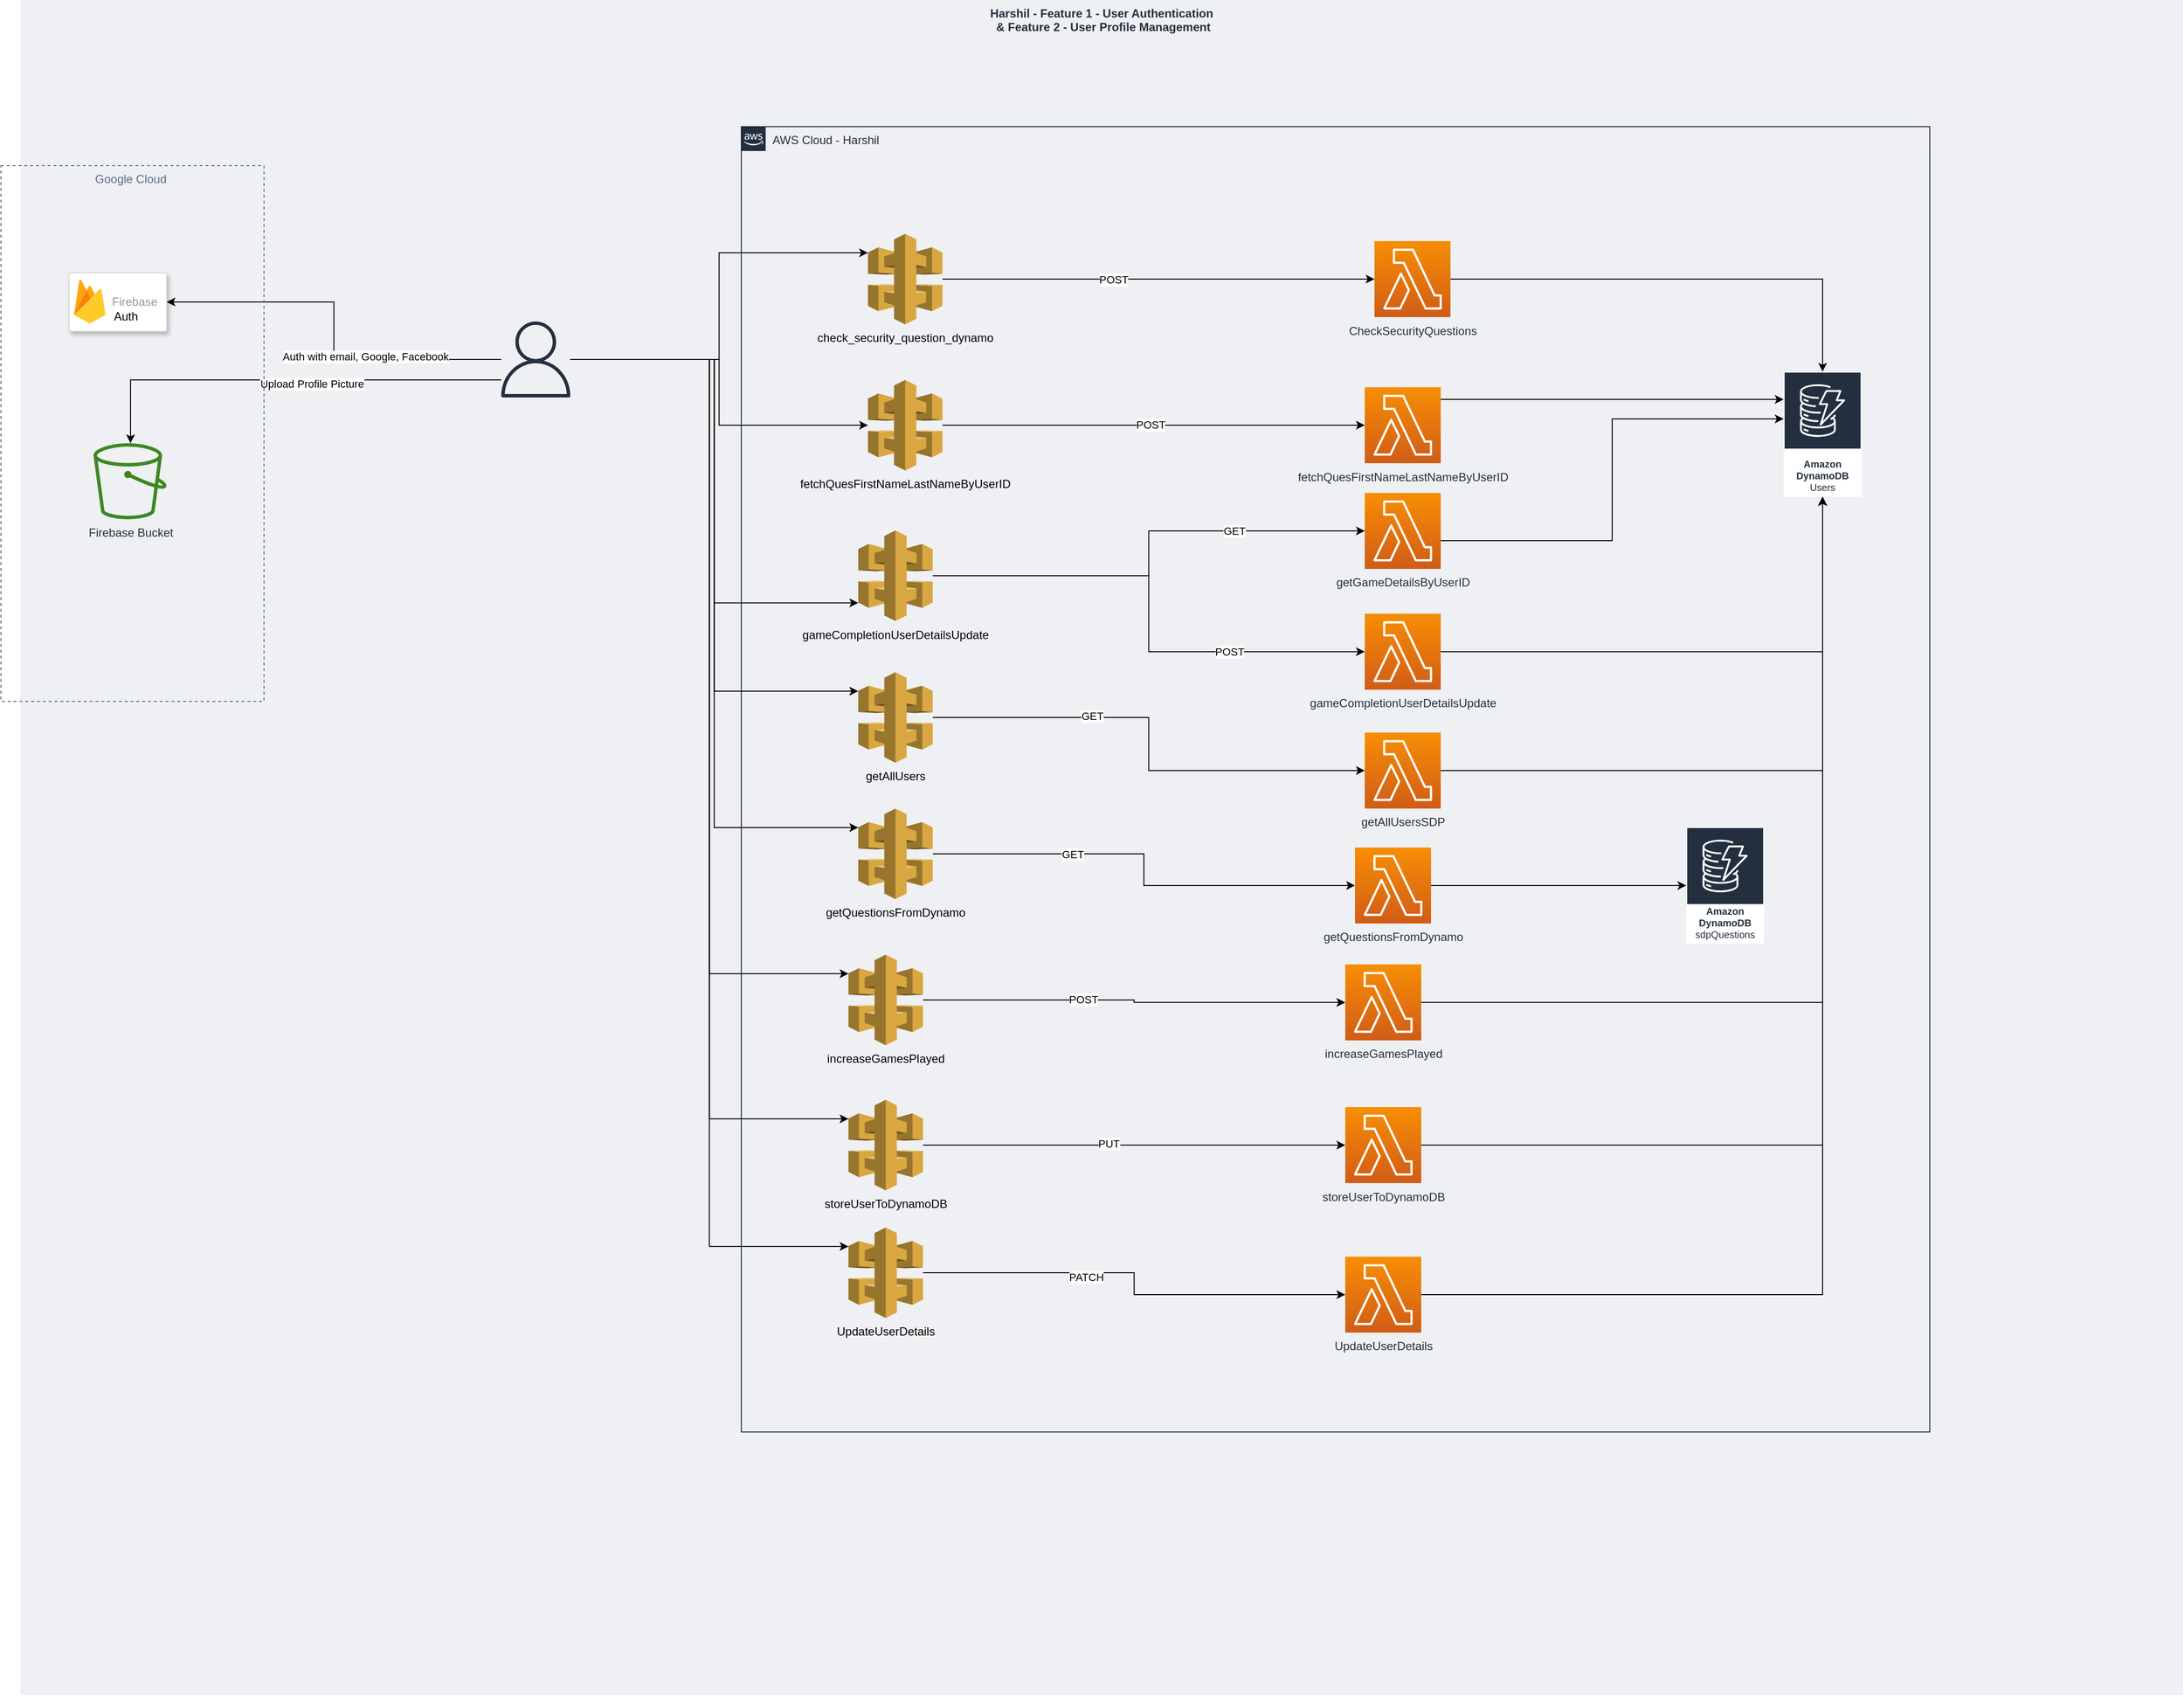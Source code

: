 <mxfile version="21.6.6" type="device">
  <diagram name="Page-1" id="Jjc7R5ZdaMOm0w6R251f">
    <mxGraphModel dx="5610" dy="2143" grid="1" gridSize="10" guides="1" tooltips="1" connect="1" arrows="1" fold="1" page="1" pageScale="1" pageWidth="827" pageHeight="1169" math="0" shadow="0">
      <root>
        <mxCell id="0" />
        <mxCell id="1" parent="0" />
        <mxCell id="j3tMJ75PGgOThGVsg167-65" value="&lt;b&gt;Harshil - Feature 1 -&amp;nbsp;User Authentication&lt;br&gt;&amp;nbsp;&amp;amp; Feature 2 -&amp;nbsp;User Profile Management&lt;/b&gt;" style="fillColor=#EFF0F3;strokeColor=none;dashed=0;verticalAlign=top;fontStyle=0;fontColor=#232F3D;whiteSpace=wrap;html=1;" vertex="1" parent="1">
          <mxGeometry x="-800" y="40" width="2220" height="1740" as="geometry" />
        </mxCell>
        <mxCell id="j3tMJ75PGgOThGVsg167-12" style="edgeStyle=orthogonalEdgeStyle;rounded=0;orthogonalLoop=1;jettySize=auto;html=1;entryX=0;entryY=0.21;entryDx=0;entryDy=0;entryPerimeter=0;" edge="1" parent="1" source="MUI-Xdzw0gOR01t9gRZl-2" target="MUI-Xdzw0gOR01t9gRZl-6">
          <mxGeometry relative="1" as="geometry" />
        </mxCell>
        <mxCell id="j3tMJ75PGgOThGVsg167-37" style="edgeStyle=orthogonalEdgeStyle;rounded=0;orthogonalLoop=1;jettySize=auto;html=1;" edge="1" parent="1" source="MUI-Xdzw0gOR01t9gRZl-2" target="j3tMJ75PGgOThGVsg167-1">
          <mxGeometry relative="1" as="geometry" />
        </mxCell>
        <mxCell id="j3tMJ75PGgOThGVsg167-38" style="edgeStyle=orthogonalEdgeStyle;rounded=0;orthogonalLoop=1;jettySize=auto;html=1;entryX=0;entryY=0.8;entryDx=0;entryDy=0;entryPerimeter=0;" edge="1" parent="1" source="MUI-Xdzw0gOR01t9gRZl-2" target="j3tMJ75PGgOThGVsg167-3">
          <mxGeometry relative="1" as="geometry">
            <mxPoint x="-210" y="700" as="targetPoint" />
          </mxGeometry>
        </mxCell>
        <mxCell id="j3tMJ75PGgOThGVsg167-39" style="edgeStyle=orthogonalEdgeStyle;rounded=0;orthogonalLoop=1;jettySize=auto;html=1;entryX=0;entryY=0.21;entryDx=0;entryDy=0;entryPerimeter=0;" edge="1" parent="1" source="MUI-Xdzw0gOR01t9gRZl-2" target="j3tMJ75PGgOThGVsg167-2">
          <mxGeometry relative="1" as="geometry" />
        </mxCell>
        <mxCell id="j3tMJ75PGgOThGVsg167-40" style="edgeStyle=orthogonalEdgeStyle;rounded=0;orthogonalLoop=1;jettySize=auto;html=1;entryX=0;entryY=0.21;entryDx=0;entryDy=0;entryPerimeter=0;" edge="1" parent="1" source="MUI-Xdzw0gOR01t9gRZl-2" target="j3tMJ75PGgOThGVsg167-4">
          <mxGeometry relative="1" as="geometry" />
        </mxCell>
        <mxCell id="j3tMJ75PGgOThGVsg167-41" style="edgeStyle=orthogonalEdgeStyle;rounded=0;orthogonalLoop=1;jettySize=auto;html=1;entryX=0;entryY=0.21;entryDx=0;entryDy=0;entryPerimeter=0;" edge="1" parent="1" source="MUI-Xdzw0gOR01t9gRZl-2" target="j3tMJ75PGgOThGVsg167-5">
          <mxGeometry relative="1" as="geometry" />
        </mxCell>
        <mxCell id="j3tMJ75PGgOThGVsg167-42" style="edgeStyle=orthogonalEdgeStyle;rounded=0;orthogonalLoop=1;jettySize=auto;html=1;entryX=0;entryY=0.21;entryDx=0;entryDy=0;entryPerimeter=0;" edge="1" parent="1" source="MUI-Xdzw0gOR01t9gRZl-2" target="j3tMJ75PGgOThGVsg167-6">
          <mxGeometry relative="1" as="geometry" />
        </mxCell>
        <mxCell id="j3tMJ75PGgOThGVsg167-43" style="edgeStyle=orthogonalEdgeStyle;rounded=0;orthogonalLoop=1;jettySize=auto;html=1;entryX=0;entryY=0.21;entryDx=0;entryDy=0;entryPerimeter=0;" edge="1" parent="1" source="MUI-Xdzw0gOR01t9gRZl-2" target="j3tMJ75PGgOThGVsg167-7">
          <mxGeometry relative="1" as="geometry" />
        </mxCell>
        <mxCell id="j3tMJ75PGgOThGVsg167-59" style="edgeStyle=orthogonalEdgeStyle;rounded=0;orthogonalLoop=1;jettySize=auto;html=1;entryX=1;entryY=0.5;entryDx=0;entryDy=0;" edge="1" parent="1" source="MUI-Xdzw0gOR01t9gRZl-2" target="j3tMJ75PGgOThGVsg167-57">
          <mxGeometry relative="1" as="geometry" />
        </mxCell>
        <mxCell id="j3tMJ75PGgOThGVsg167-64" value="Auth with email, Google, Facebook" style="edgeLabel;html=1;align=center;verticalAlign=middle;resizable=0;points=[];" vertex="1" connectable="0" parent="j3tMJ75PGgOThGVsg167-59">
          <mxGeometry x="-0.305" y="-3" relative="1" as="geometry">
            <mxPoint as="offset" />
          </mxGeometry>
        </mxCell>
        <mxCell id="j3tMJ75PGgOThGVsg167-61" style="edgeStyle=orthogonalEdgeStyle;rounded=0;orthogonalLoop=1;jettySize=auto;html=1;" edge="1" parent="1" source="MUI-Xdzw0gOR01t9gRZl-2" target="j3tMJ75PGgOThGVsg167-60">
          <mxGeometry relative="1" as="geometry">
            <Array as="points">
              <mxPoint x="-687" y="430" />
            </Array>
          </mxGeometry>
        </mxCell>
        <mxCell id="j3tMJ75PGgOThGVsg167-63" value="Upload Profile Picture" style="edgeLabel;html=1;align=center;verticalAlign=middle;resizable=0;points=[];" vertex="1" connectable="0" parent="j3tMJ75PGgOThGVsg167-61">
          <mxGeometry x="-0.126" y="5" relative="1" as="geometry">
            <mxPoint y="-1" as="offset" />
          </mxGeometry>
        </mxCell>
        <mxCell id="MUI-Xdzw0gOR01t9gRZl-2" value="" style="sketch=0;outlineConnect=0;fontColor=#232F3E;gradientColor=none;fillColor=#232F3D;strokeColor=none;dashed=0;verticalLabelPosition=bottom;verticalAlign=top;align=center;html=1;fontSize=12;fontStyle=0;aspect=fixed;pointerEvents=1;shape=mxgraph.aws4.user;" parent="1" vertex="1">
          <mxGeometry x="-310" y="370" width="78" height="78" as="geometry" />
        </mxCell>
        <mxCell id="MUI-Xdzw0gOR01t9gRZl-5" value="AWS Cloud - Harshil" style="points=[[0,0],[0.25,0],[0.5,0],[0.75,0],[1,0],[1,0.25],[1,0.5],[1,0.75],[1,1],[0.75,1],[0.5,1],[0.25,1],[0,1],[0,0.75],[0,0.5],[0,0.25]];outlineConnect=0;gradientColor=none;html=1;whiteSpace=wrap;fontSize=12;fontStyle=0;container=1;pointerEvents=0;collapsible=0;recursiveResize=0;shape=mxgraph.aws4.group;grIcon=mxgraph.aws4.group_aws_cloud_alt;strokeColor=#232F3E;fillColor=none;verticalAlign=top;align=left;spacingLeft=30;fontColor=#232F3E;dashed=0;" parent="1" vertex="1">
          <mxGeometry x="-60" y="170" width="1220" height="1340" as="geometry" />
        </mxCell>
        <mxCell id="j3tMJ75PGgOThGVsg167-10" style="edgeStyle=orthogonalEdgeStyle;rounded=0;orthogonalLoop=1;jettySize=auto;html=1;" edge="1" parent="MUI-Xdzw0gOR01t9gRZl-5" source="MUI-Xdzw0gOR01t9gRZl-6" target="j3tMJ75PGgOThGVsg167-9">
          <mxGeometry relative="1" as="geometry" />
        </mxCell>
        <mxCell id="j3tMJ75PGgOThGVsg167-11" value="POST" style="edgeLabel;html=1;align=center;verticalAlign=middle;resizable=0;points=[];" vertex="1" connectable="0" parent="j3tMJ75PGgOThGVsg167-10">
          <mxGeometry x="-0.261" y="3" relative="1" as="geometry">
            <mxPoint x="11" y="3" as="offset" />
          </mxGeometry>
        </mxCell>
        <mxCell id="MUI-Xdzw0gOR01t9gRZl-6" value="check_security_question_dynamo" style="outlineConnect=0;dashed=0;verticalLabelPosition=bottom;verticalAlign=top;align=center;html=1;shape=mxgraph.aws3.api_gateway;fillColor=#D9A741;gradientColor=none;" parent="MUI-Xdzw0gOR01t9gRZl-5" vertex="1">
          <mxGeometry x="130" y="110" width="76.5" height="93" as="geometry" />
        </mxCell>
        <mxCell id="j3tMJ75PGgOThGVsg167-14" style="edgeStyle=orthogonalEdgeStyle;rounded=0;orthogonalLoop=1;jettySize=auto;html=1;" edge="1" parent="MUI-Xdzw0gOR01t9gRZl-5" source="j3tMJ75PGgOThGVsg167-1" target="j3tMJ75PGgOThGVsg167-13">
          <mxGeometry relative="1" as="geometry" />
        </mxCell>
        <mxCell id="j3tMJ75PGgOThGVsg167-15" value="POST" style="edgeLabel;html=1;align=center;verticalAlign=middle;resizable=0;points=[];" vertex="1" connectable="0" parent="j3tMJ75PGgOThGVsg167-14">
          <mxGeometry x="-0.014" y="1" relative="1" as="geometry">
            <mxPoint as="offset" />
          </mxGeometry>
        </mxCell>
        <mxCell id="j3tMJ75PGgOThGVsg167-1" value="fetchQuesFirstNameLastNameByUserID" style="outlineConnect=0;dashed=0;verticalLabelPosition=bottom;verticalAlign=top;align=center;html=1;shape=mxgraph.aws3.api_gateway;fillColor=#D9A741;gradientColor=none;" vertex="1" parent="MUI-Xdzw0gOR01t9gRZl-5">
          <mxGeometry x="130" y="260" width="76.5" height="93" as="geometry" />
        </mxCell>
        <mxCell id="j3tMJ75PGgOThGVsg167-23" style="edgeStyle=orthogonalEdgeStyle;rounded=0;orthogonalLoop=1;jettySize=auto;html=1;entryX=0;entryY=0.5;entryDx=0;entryDy=0;entryPerimeter=0;" edge="1" parent="MUI-Xdzw0gOR01t9gRZl-5" source="j3tMJ75PGgOThGVsg167-2" target="j3tMJ75PGgOThGVsg167-22">
          <mxGeometry relative="1" as="geometry" />
        </mxCell>
        <mxCell id="j3tMJ75PGgOThGVsg167-24" value="GET" style="edgeLabel;html=1;align=center;verticalAlign=middle;resizable=0;points=[];" vertex="1" connectable="0" parent="j3tMJ75PGgOThGVsg167-23">
          <mxGeometry x="-0.345" y="2" relative="1" as="geometry">
            <mxPoint as="offset" />
          </mxGeometry>
        </mxCell>
        <mxCell id="j3tMJ75PGgOThGVsg167-2" value="getAllUsers" style="outlineConnect=0;dashed=0;verticalLabelPosition=bottom;verticalAlign=top;align=center;html=1;shape=mxgraph.aws3.api_gateway;fillColor=#D9A741;gradientColor=none;" vertex="1" parent="MUI-Xdzw0gOR01t9gRZl-5">
          <mxGeometry x="120" y="560" width="76.5" height="93" as="geometry" />
        </mxCell>
        <mxCell id="j3tMJ75PGgOThGVsg167-26" style="edgeStyle=orthogonalEdgeStyle;rounded=0;orthogonalLoop=1;jettySize=auto;html=1;" edge="1" parent="MUI-Xdzw0gOR01t9gRZl-5" source="j3tMJ75PGgOThGVsg167-4" target="j3tMJ75PGgOThGVsg167-25">
          <mxGeometry relative="1" as="geometry" />
        </mxCell>
        <mxCell id="j3tMJ75PGgOThGVsg167-27" value="GET" style="edgeLabel;html=1;align=center;verticalAlign=middle;resizable=0;points=[];" vertex="1" connectable="0" parent="j3tMJ75PGgOThGVsg167-26">
          <mxGeometry x="-0.387" relative="1" as="geometry">
            <mxPoint as="offset" />
          </mxGeometry>
        </mxCell>
        <mxCell id="j3tMJ75PGgOThGVsg167-4" value="getQuestionsFromDynamo" style="outlineConnect=0;dashed=0;verticalLabelPosition=bottom;verticalAlign=top;align=center;html=1;shape=mxgraph.aws3.api_gateway;fillColor=#D9A741;gradientColor=none;" vertex="1" parent="MUI-Xdzw0gOR01t9gRZl-5">
          <mxGeometry x="120" y="700" width="76.5" height="93" as="geometry" />
        </mxCell>
        <mxCell id="j3tMJ75PGgOThGVsg167-32" style="edgeStyle=orthogonalEdgeStyle;rounded=0;orthogonalLoop=1;jettySize=auto;html=1;" edge="1" parent="MUI-Xdzw0gOR01t9gRZl-5" source="j3tMJ75PGgOThGVsg167-6" target="j3tMJ75PGgOThGVsg167-31">
          <mxGeometry relative="1" as="geometry" />
        </mxCell>
        <mxCell id="j3tMJ75PGgOThGVsg167-33" value="PUT" style="edgeLabel;html=1;align=center;verticalAlign=middle;resizable=0;points=[];" vertex="1" connectable="0" parent="j3tMJ75PGgOThGVsg167-32">
          <mxGeometry x="-0.121" y="2" relative="1" as="geometry">
            <mxPoint as="offset" />
          </mxGeometry>
        </mxCell>
        <mxCell id="j3tMJ75PGgOThGVsg167-6" value="storeUserToDynamoDB" style="outlineConnect=0;dashed=0;verticalLabelPosition=bottom;verticalAlign=top;align=center;html=1;shape=mxgraph.aws3.api_gateway;fillColor=#D9A741;gradientColor=none;" vertex="1" parent="MUI-Xdzw0gOR01t9gRZl-5">
          <mxGeometry x="110" y="999" width="76.5" height="93" as="geometry" />
        </mxCell>
        <mxCell id="j3tMJ75PGgOThGVsg167-17" style="edgeStyle=orthogonalEdgeStyle;rounded=0;orthogonalLoop=1;jettySize=auto;html=1;" edge="1" parent="MUI-Xdzw0gOR01t9gRZl-5" source="j3tMJ75PGgOThGVsg167-3" target="j3tMJ75PGgOThGVsg167-16">
          <mxGeometry relative="1" as="geometry" />
        </mxCell>
        <mxCell id="j3tMJ75PGgOThGVsg167-18" value="GET" style="edgeLabel;html=1;align=center;verticalAlign=middle;resizable=0;points=[];" vertex="1" connectable="0" parent="j3tMJ75PGgOThGVsg167-17">
          <mxGeometry x="-0.137" y="3" relative="1" as="geometry">
            <mxPoint x="98" y="-43" as="offset" />
          </mxGeometry>
        </mxCell>
        <mxCell id="j3tMJ75PGgOThGVsg167-20" style="edgeStyle=orthogonalEdgeStyle;rounded=0;orthogonalLoop=1;jettySize=auto;html=1;" edge="1" parent="MUI-Xdzw0gOR01t9gRZl-5" source="j3tMJ75PGgOThGVsg167-3" target="j3tMJ75PGgOThGVsg167-19">
          <mxGeometry relative="1" as="geometry" />
        </mxCell>
        <mxCell id="j3tMJ75PGgOThGVsg167-21" value="POST" style="edgeLabel;html=1;align=center;verticalAlign=middle;resizable=0;points=[];" vertex="1" connectable="0" parent="j3tMJ75PGgOThGVsg167-20">
          <mxGeometry x="0.468" relative="1" as="geometry">
            <mxPoint x="-1" as="offset" />
          </mxGeometry>
        </mxCell>
        <mxCell id="j3tMJ75PGgOThGVsg167-3" value="gameCompletionUserDetailsUpdate" style="outlineConnect=0;dashed=0;verticalLabelPosition=bottom;verticalAlign=top;align=center;html=1;shape=mxgraph.aws3.api_gateway;fillColor=#D9A741;gradientColor=none;" vertex="1" parent="MUI-Xdzw0gOR01t9gRZl-5">
          <mxGeometry x="120" y="414.5" width="76.5" height="93" as="geometry" />
        </mxCell>
        <mxCell id="j3tMJ75PGgOThGVsg167-45" style="edgeStyle=orthogonalEdgeStyle;rounded=0;orthogonalLoop=1;jettySize=auto;html=1;" edge="1" parent="MUI-Xdzw0gOR01t9gRZl-5" source="j3tMJ75PGgOThGVsg167-9" target="j3tMJ75PGgOThGVsg167-44">
          <mxGeometry relative="1" as="geometry" />
        </mxCell>
        <mxCell id="j3tMJ75PGgOThGVsg167-9" value="CheckSecurityQuestions" style="sketch=0;points=[[0,0,0],[0.25,0,0],[0.5,0,0],[0.75,0,0],[1,0,0],[0,1,0],[0.25,1,0],[0.5,1,0],[0.75,1,0],[1,1,0],[0,0.25,0],[0,0.5,0],[0,0.75,0],[1,0.25,0],[1,0.5,0],[1,0.75,0]];outlineConnect=0;fontColor=#232F3E;gradientColor=#F78E04;gradientDirection=north;fillColor=#D05C17;strokeColor=#ffffff;dashed=0;verticalLabelPosition=bottom;verticalAlign=top;align=center;html=1;fontSize=12;fontStyle=0;aspect=fixed;shape=mxgraph.aws4.resourceIcon;resIcon=mxgraph.aws4.lambda;" vertex="1" parent="MUI-Xdzw0gOR01t9gRZl-5">
          <mxGeometry x="650" y="117.5" width="78" height="78" as="geometry" />
        </mxCell>
        <mxCell id="j3tMJ75PGgOThGVsg167-46" style="edgeStyle=orthogonalEdgeStyle;rounded=0;orthogonalLoop=1;jettySize=auto;html=1;" edge="1" parent="MUI-Xdzw0gOR01t9gRZl-5" source="j3tMJ75PGgOThGVsg167-13" target="j3tMJ75PGgOThGVsg167-44">
          <mxGeometry relative="1" as="geometry">
            <Array as="points">
              <mxPoint x="1010" y="280" />
              <mxPoint x="1010" y="280" />
            </Array>
          </mxGeometry>
        </mxCell>
        <mxCell id="j3tMJ75PGgOThGVsg167-13" value="fetchQuesFirstNameLastNameByUserID" style="sketch=0;points=[[0,0,0],[0.25,0,0],[0.5,0,0],[0.75,0,0],[1,0,0],[0,1,0],[0.25,1,0],[0.5,1,0],[0.75,1,0],[1,1,0],[0,0.25,0],[0,0.5,0],[0,0.75,0],[1,0.25,0],[1,0.5,0],[1,0.75,0]];outlineConnect=0;fontColor=#232F3E;gradientColor=#F78E04;gradientDirection=north;fillColor=#D05C17;strokeColor=#ffffff;dashed=0;verticalLabelPosition=bottom;verticalAlign=top;align=center;html=1;fontSize=12;fontStyle=0;aspect=fixed;shape=mxgraph.aws4.resourceIcon;resIcon=mxgraph.aws4.lambda;" vertex="1" parent="MUI-Xdzw0gOR01t9gRZl-5">
          <mxGeometry x="640" y="267.5" width="78" height="78" as="geometry" />
        </mxCell>
        <mxCell id="j3tMJ75PGgOThGVsg167-47" style="edgeStyle=orthogonalEdgeStyle;rounded=0;orthogonalLoop=1;jettySize=auto;html=1;" edge="1" parent="MUI-Xdzw0gOR01t9gRZl-5">
          <mxGeometry relative="1" as="geometry">
            <mxPoint x="718" y="425" as="sourcePoint" />
            <mxPoint x="1070" y="300" as="targetPoint" />
            <Array as="points">
              <mxPoint x="894" y="425" />
              <mxPoint x="894" y="300" />
            </Array>
          </mxGeometry>
        </mxCell>
        <mxCell id="j3tMJ75PGgOThGVsg167-16" value="getGameDetailsByUserID" style="sketch=0;points=[[0,0,0],[0.25,0,0],[0.5,0,0],[0.75,0,0],[1,0,0],[0,1,0],[0.25,1,0],[0.5,1,0],[0.75,1,0],[1,1,0],[0,0.25,0],[0,0.5,0],[0,0.75,0],[1,0.25,0],[1,0.5,0],[1,0.75,0]];outlineConnect=0;fontColor=#232F3E;gradientColor=#F78E04;gradientDirection=north;fillColor=#D05C17;strokeColor=#ffffff;dashed=0;verticalLabelPosition=bottom;verticalAlign=top;align=center;html=1;fontSize=12;fontStyle=0;aspect=fixed;shape=mxgraph.aws4.resourceIcon;resIcon=mxgraph.aws4.lambda;" vertex="1" parent="MUI-Xdzw0gOR01t9gRZl-5">
          <mxGeometry x="640" y="376" width="78" height="78" as="geometry" />
        </mxCell>
        <mxCell id="j3tMJ75PGgOThGVsg167-48" style="edgeStyle=orthogonalEdgeStyle;rounded=0;orthogonalLoop=1;jettySize=auto;html=1;exitX=1;exitY=0.5;exitDx=0;exitDy=0;exitPerimeter=0;" edge="1" parent="MUI-Xdzw0gOR01t9gRZl-5" source="j3tMJ75PGgOThGVsg167-19" target="j3tMJ75PGgOThGVsg167-44">
          <mxGeometry relative="1" as="geometry" />
        </mxCell>
        <mxCell id="j3tMJ75PGgOThGVsg167-19" value="gameCompletionUserDetailsUpdate" style="sketch=0;points=[[0,0,0],[0.25,0,0],[0.5,0,0],[0.75,0,0],[1,0,0],[0,1,0],[0.25,1,0],[0.5,1,0],[0.75,1,0],[1,1,0],[0,0.25,0],[0,0.5,0],[0,0.75,0],[1,0.25,0],[1,0.5,0],[1,0.75,0]];outlineConnect=0;fontColor=#232F3E;gradientColor=#F78E04;gradientDirection=north;fillColor=#D05C17;strokeColor=#ffffff;dashed=0;verticalLabelPosition=bottom;verticalAlign=top;align=center;html=1;fontSize=12;fontStyle=0;aspect=fixed;shape=mxgraph.aws4.resourceIcon;resIcon=mxgraph.aws4.lambda;" vertex="1" parent="MUI-Xdzw0gOR01t9gRZl-5">
          <mxGeometry x="640" y="500" width="78" height="78" as="geometry" />
        </mxCell>
        <mxCell id="j3tMJ75PGgOThGVsg167-49" style="edgeStyle=orthogonalEdgeStyle;rounded=0;orthogonalLoop=1;jettySize=auto;html=1;exitX=1;exitY=0.5;exitDx=0;exitDy=0;exitPerimeter=0;" edge="1" parent="MUI-Xdzw0gOR01t9gRZl-5" source="j3tMJ75PGgOThGVsg167-22" target="j3tMJ75PGgOThGVsg167-44">
          <mxGeometry relative="1" as="geometry" />
        </mxCell>
        <mxCell id="j3tMJ75PGgOThGVsg167-22" value="getAllUsersSDP" style="sketch=0;points=[[0,0,0],[0.25,0,0],[0.5,0,0],[0.75,0,0],[1,0,0],[0,1,0],[0.25,1,0],[0.5,1,0],[0.75,1,0],[1,1,0],[0,0.25,0],[0,0.5,0],[0,0.75,0],[1,0.25,0],[1,0.5,0],[1,0.75,0]];outlineConnect=0;fontColor=#232F3E;gradientColor=#F78E04;gradientDirection=north;fillColor=#D05C17;strokeColor=#ffffff;dashed=0;verticalLabelPosition=bottom;verticalAlign=top;align=center;html=1;fontSize=12;fontStyle=0;aspect=fixed;shape=mxgraph.aws4.resourceIcon;resIcon=mxgraph.aws4.lambda;" vertex="1" parent="MUI-Xdzw0gOR01t9gRZl-5">
          <mxGeometry x="640" y="622" width="78" height="78" as="geometry" />
        </mxCell>
        <mxCell id="j3tMJ75PGgOThGVsg167-51" style="edgeStyle=orthogonalEdgeStyle;rounded=0;orthogonalLoop=1;jettySize=auto;html=1;" edge="1" parent="MUI-Xdzw0gOR01t9gRZl-5" source="j3tMJ75PGgOThGVsg167-25" target="j3tMJ75PGgOThGVsg167-50">
          <mxGeometry relative="1" as="geometry" />
        </mxCell>
        <mxCell id="j3tMJ75PGgOThGVsg167-25" value="getQuestionsFromDynamo" style="sketch=0;points=[[0,0,0],[0.25,0,0],[0.5,0,0],[0.75,0,0],[1,0,0],[0,1,0],[0.25,1,0],[0.5,1,0],[0.75,1,0],[1,1,0],[0,0.25,0],[0,0.5,0],[0,0.75,0],[1,0.25,0],[1,0.5,0],[1,0.75,0]];outlineConnect=0;fontColor=#232F3E;gradientColor=#F78E04;gradientDirection=north;fillColor=#D05C17;strokeColor=#ffffff;dashed=0;verticalLabelPosition=bottom;verticalAlign=top;align=center;html=1;fontSize=12;fontStyle=0;aspect=fixed;shape=mxgraph.aws4.resourceIcon;resIcon=mxgraph.aws4.lambda;" vertex="1" parent="MUI-Xdzw0gOR01t9gRZl-5">
          <mxGeometry x="630" y="740" width="78" height="78" as="geometry" />
        </mxCell>
        <mxCell id="j3tMJ75PGgOThGVsg167-52" style="edgeStyle=orthogonalEdgeStyle;rounded=0;orthogonalLoop=1;jettySize=auto;html=1;" edge="1" parent="MUI-Xdzw0gOR01t9gRZl-5" source="j3tMJ75PGgOThGVsg167-28" target="j3tMJ75PGgOThGVsg167-44">
          <mxGeometry relative="1" as="geometry" />
        </mxCell>
        <mxCell id="j3tMJ75PGgOThGVsg167-28" value="increaseGamesPlayed" style="sketch=0;points=[[0,0,0],[0.25,0,0],[0.5,0,0],[0.75,0,0],[1,0,0],[0,1,0],[0.25,1,0],[0.5,1,0],[0.75,1,0],[1,1,0],[0,0.25,0],[0,0.5,0],[0,0.75,0],[1,0.25,0],[1,0.5,0],[1,0.75,0]];outlineConnect=0;fontColor=#232F3E;gradientColor=#F78E04;gradientDirection=north;fillColor=#D05C17;strokeColor=#ffffff;dashed=0;verticalLabelPosition=bottom;verticalAlign=top;align=center;html=1;fontSize=12;fontStyle=0;aspect=fixed;shape=mxgraph.aws4.resourceIcon;resIcon=mxgraph.aws4.lambda;" vertex="1" parent="MUI-Xdzw0gOR01t9gRZl-5">
          <mxGeometry x="620" y="860" width="78" height="78" as="geometry" />
        </mxCell>
        <mxCell id="j3tMJ75PGgOThGVsg167-53" style="edgeStyle=orthogonalEdgeStyle;rounded=0;orthogonalLoop=1;jettySize=auto;html=1;" edge="1" parent="MUI-Xdzw0gOR01t9gRZl-5" source="j3tMJ75PGgOThGVsg167-31" target="j3tMJ75PGgOThGVsg167-44">
          <mxGeometry relative="1" as="geometry" />
        </mxCell>
        <mxCell id="j3tMJ75PGgOThGVsg167-31" value="storeUserToDynamoDB" style="sketch=0;points=[[0,0,0],[0.25,0,0],[0.5,0,0],[0.75,0,0],[1,0,0],[0,1,0],[0.25,1,0],[0.5,1,0],[0.75,1,0],[1,1,0],[0,0.25,0],[0,0.5,0],[0,0.75,0],[1,0.25,0],[1,0.5,0],[1,0.75,0]];outlineConnect=0;fontColor=#232F3E;gradientColor=#F78E04;gradientDirection=north;fillColor=#D05C17;strokeColor=#ffffff;dashed=0;verticalLabelPosition=bottom;verticalAlign=top;align=center;html=1;fontSize=12;fontStyle=0;aspect=fixed;shape=mxgraph.aws4.resourceIcon;resIcon=mxgraph.aws4.lambda;" vertex="1" parent="MUI-Xdzw0gOR01t9gRZl-5">
          <mxGeometry x="620" y="1006.5" width="78" height="78" as="geometry" />
        </mxCell>
        <mxCell id="j3tMJ75PGgOThGVsg167-55" style="edgeStyle=orthogonalEdgeStyle;rounded=0;orthogonalLoop=1;jettySize=auto;html=1;" edge="1" parent="MUI-Xdzw0gOR01t9gRZl-5" source="j3tMJ75PGgOThGVsg167-34" target="j3tMJ75PGgOThGVsg167-44">
          <mxGeometry relative="1" as="geometry" />
        </mxCell>
        <mxCell id="j3tMJ75PGgOThGVsg167-34" value="UpdateUserDetails" style="sketch=0;points=[[0,0,0],[0.25,0,0],[0.5,0,0],[0.75,0,0],[1,0,0],[0,1,0],[0.25,1,0],[0.5,1,0],[0.75,1,0],[1,1,0],[0,0.25,0],[0,0.5,0],[0,0.75,0],[1,0.25,0],[1,0.5,0],[1,0.75,0]];outlineConnect=0;fontColor=#232F3E;gradientColor=#F78E04;gradientDirection=north;fillColor=#D05C17;strokeColor=#ffffff;dashed=0;verticalLabelPosition=bottom;verticalAlign=top;align=center;html=1;fontSize=12;fontStyle=0;aspect=fixed;shape=mxgraph.aws4.resourceIcon;resIcon=mxgraph.aws4.lambda;" vertex="1" parent="MUI-Xdzw0gOR01t9gRZl-5">
          <mxGeometry x="620" y="1160" width="78" height="78" as="geometry" />
        </mxCell>
        <mxCell id="j3tMJ75PGgOThGVsg167-44" value="Amazon DynamoDB&lt;br&gt;&lt;span style=&quot;font-weight: normal;&quot;&gt;Users&lt;/span&gt;" style="sketch=0;outlineConnect=0;fontColor=#232F3E;gradientColor=none;strokeColor=#ffffff;fillColor=#232F3E;dashed=0;verticalLabelPosition=middle;verticalAlign=bottom;align=center;html=1;whiteSpace=wrap;fontSize=10;fontStyle=1;spacing=3;shape=mxgraph.aws4.productIcon;prIcon=mxgraph.aws4.dynamodb;" vertex="1" parent="MUI-Xdzw0gOR01t9gRZl-5">
          <mxGeometry x="1070" y="251.5" width="80" height="128.5" as="geometry" />
        </mxCell>
        <mxCell id="j3tMJ75PGgOThGVsg167-50" value="Amazon DynamoDB&lt;br&gt;&lt;span style=&quot;font-weight: normal;&quot;&gt;sdpQuestions&lt;/span&gt;" style="sketch=0;outlineConnect=0;fontColor=#232F3E;gradientColor=none;strokeColor=#ffffff;fillColor=#232F3E;dashed=0;verticalLabelPosition=middle;verticalAlign=bottom;align=center;html=1;whiteSpace=wrap;fontSize=10;fontStyle=1;spacing=3;shape=mxgraph.aws4.productIcon;prIcon=mxgraph.aws4.dynamodb;" vertex="1" parent="MUI-Xdzw0gOR01t9gRZl-5">
          <mxGeometry x="970" y="719" width="80" height="120" as="geometry" />
        </mxCell>
        <mxCell id="j3tMJ75PGgOThGVsg167-29" style="edgeStyle=orthogonalEdgeStyle;rounded=0;orthogonalLoop=1;jettySize=auto;html=1;" edge="1" parent="1" source="j3tMJ75PGgOThGVsg167-5" target="j3tMJ75PGgOThGVsg167-28">
          <mxGeometry relative="1" as="geometry" />
        </mxCell>
        <mxCell id="j3tMJ75PGgOThGVsg167-30" value="POST" style="edgeLabel;html=1;align=center;verticalAlign=middle;resizable=0;points=[];" vertex="1" connectable="0" parent="j3tMJ75PGgOThGVsg167-29">
          <mxGeometry x="-0.245" y="1" relative="1" as="geometry">
            <mxPoint as="offset" />
          </mxGeometry>
        </mxCell>
        <mxCell id="j3tMJ75PGgOThGVsg167-5" value="increaseGamesPlayed" style="outlineConnect=0;dashed=0;verticalLabelPosition=bottom;verticalAlign=top;align=center;html=1;shape=mxgraph.aws3.api_gateway;fillColor=#D9A741;gradientColor=none;" vertex="1" parent="1">
          <mxGeometry x="50" y="1020" width="76.5" height="93" as="geometry" />
        </mxCell>
        <mxCell id="j3tMJ75PGgOThGVsg167-35" style="edgeStyle=orthogonalEdgeStyle;rounded=0;orthogonalLoop=1;jettySize=auto;html=1;" edge="1" parent="1" source="j3tMJ75PGgOThGVsg167-7" target="j3tMJ75PGgOThGVsg167-34">
          <mxGeometry relative="1" as="geometry" />
        </mxCell>
        <mxCell id="j3tMJ75PGgOThGVsg167-36" value="PATCH" style="edgeLabel;html=1;align=center;verticalAlign=middle;resizable=0;points=[];" vertex="1" connectable="0" parent="j3tMJ75PGgOThGVsg167-35">
          <mxGeometry x="-0.268" y="-4" relative="1" as="geometry">
            <mxPoint as="offset" />
          </mxGeometry>
        </mxCell>
        <mxCell id="j3tMJ75PGgOThGVsg167-7" value="UpdateUserDetails" style="outlineConnect=0;dashed=0;verticalLabelPosition=bottom;verticalAlign=top;align=center;html=1;shape=mxgraph.aws3.api_gateway;fillColor=#D9A741;gradientColor=none;" vertex="1" parent="1">
          <mxGeometry x="50" y="1300" width="76.5" height="93" as="geometry" />
        </mxCell>
        <mxCell id="j3tMJ75PGgOThGVsg167-56" value="Google Cloud&amp;nbsp;" style="fillColor=none;strokeColor=#5A6C86;dashed=1;verticalAlign=top;fontStyle=0;fontColor=#5A6C86;whiteSpace=wrap;html=1;" vertex="1" parent="1">
          <mxGeometry x="-820" y="210" width="270" height="550" as="geometry" />
        </mxCell>
        <mxCell id="j3tMJ75PGgOThGVsg167-57" value="&#xa;    &#xa;     Auth" style="strokeColor=#dddddd;shadow=1;strokeWidth=1;rounded=1;absoluteArcSize=1;arcSize=2;" vertex="1" parent="1">
          <mxGeometry x="-750" y="320" width="100" height="60" as="geometry" />
        </mxCell>
        <mxCell id="j3tMJ75PGgOThGVsg167-58" value="Firebase" style="sketch=0;dashed=0;connectable=0;html=1;fillColor=#5184F3;strokeColor=none;shape=mxgraph.gcp2.firebase;part=1;labelPosition=right;verticalLabelPosition=middle;align=left;verticalAlign=middle;spacingLeft=5;fontColor=#999999;fontSize=12;" vertex="1" parent="j3tMJ75PGgOThGVsg167-57">
          <mxGeometry width="32.4" height="45" relative="1" as="geometry">
            <mxPoint x="5" y="7" as="offset" />
          </mxGeometry>
        </mxCell>
        <mxCell id="j3tMJ75PGgOThGVsg167-60" value="Firebase Bucket" style="sketch=0;outlineConnect=0;fontColor=#232F3E;gradientColor=none;fillColor=#3F8624;strokeColor=none;dashed=0;verticalLabelPosition=bottom;verticalAlign=top;align=center;html=1;fontSize=12;fontStyle=0;aspect=fixed;pointerEvents=1;shape=mxgraph.aws4.bucket;" vertex="1" parent="1">
          <mxGeometry x="-725" y="495" width="75" height="78" as="geometry" />
        </mxCell>
      </root>
    </mxGraphModel>
  </diagram>
</mxfile>
